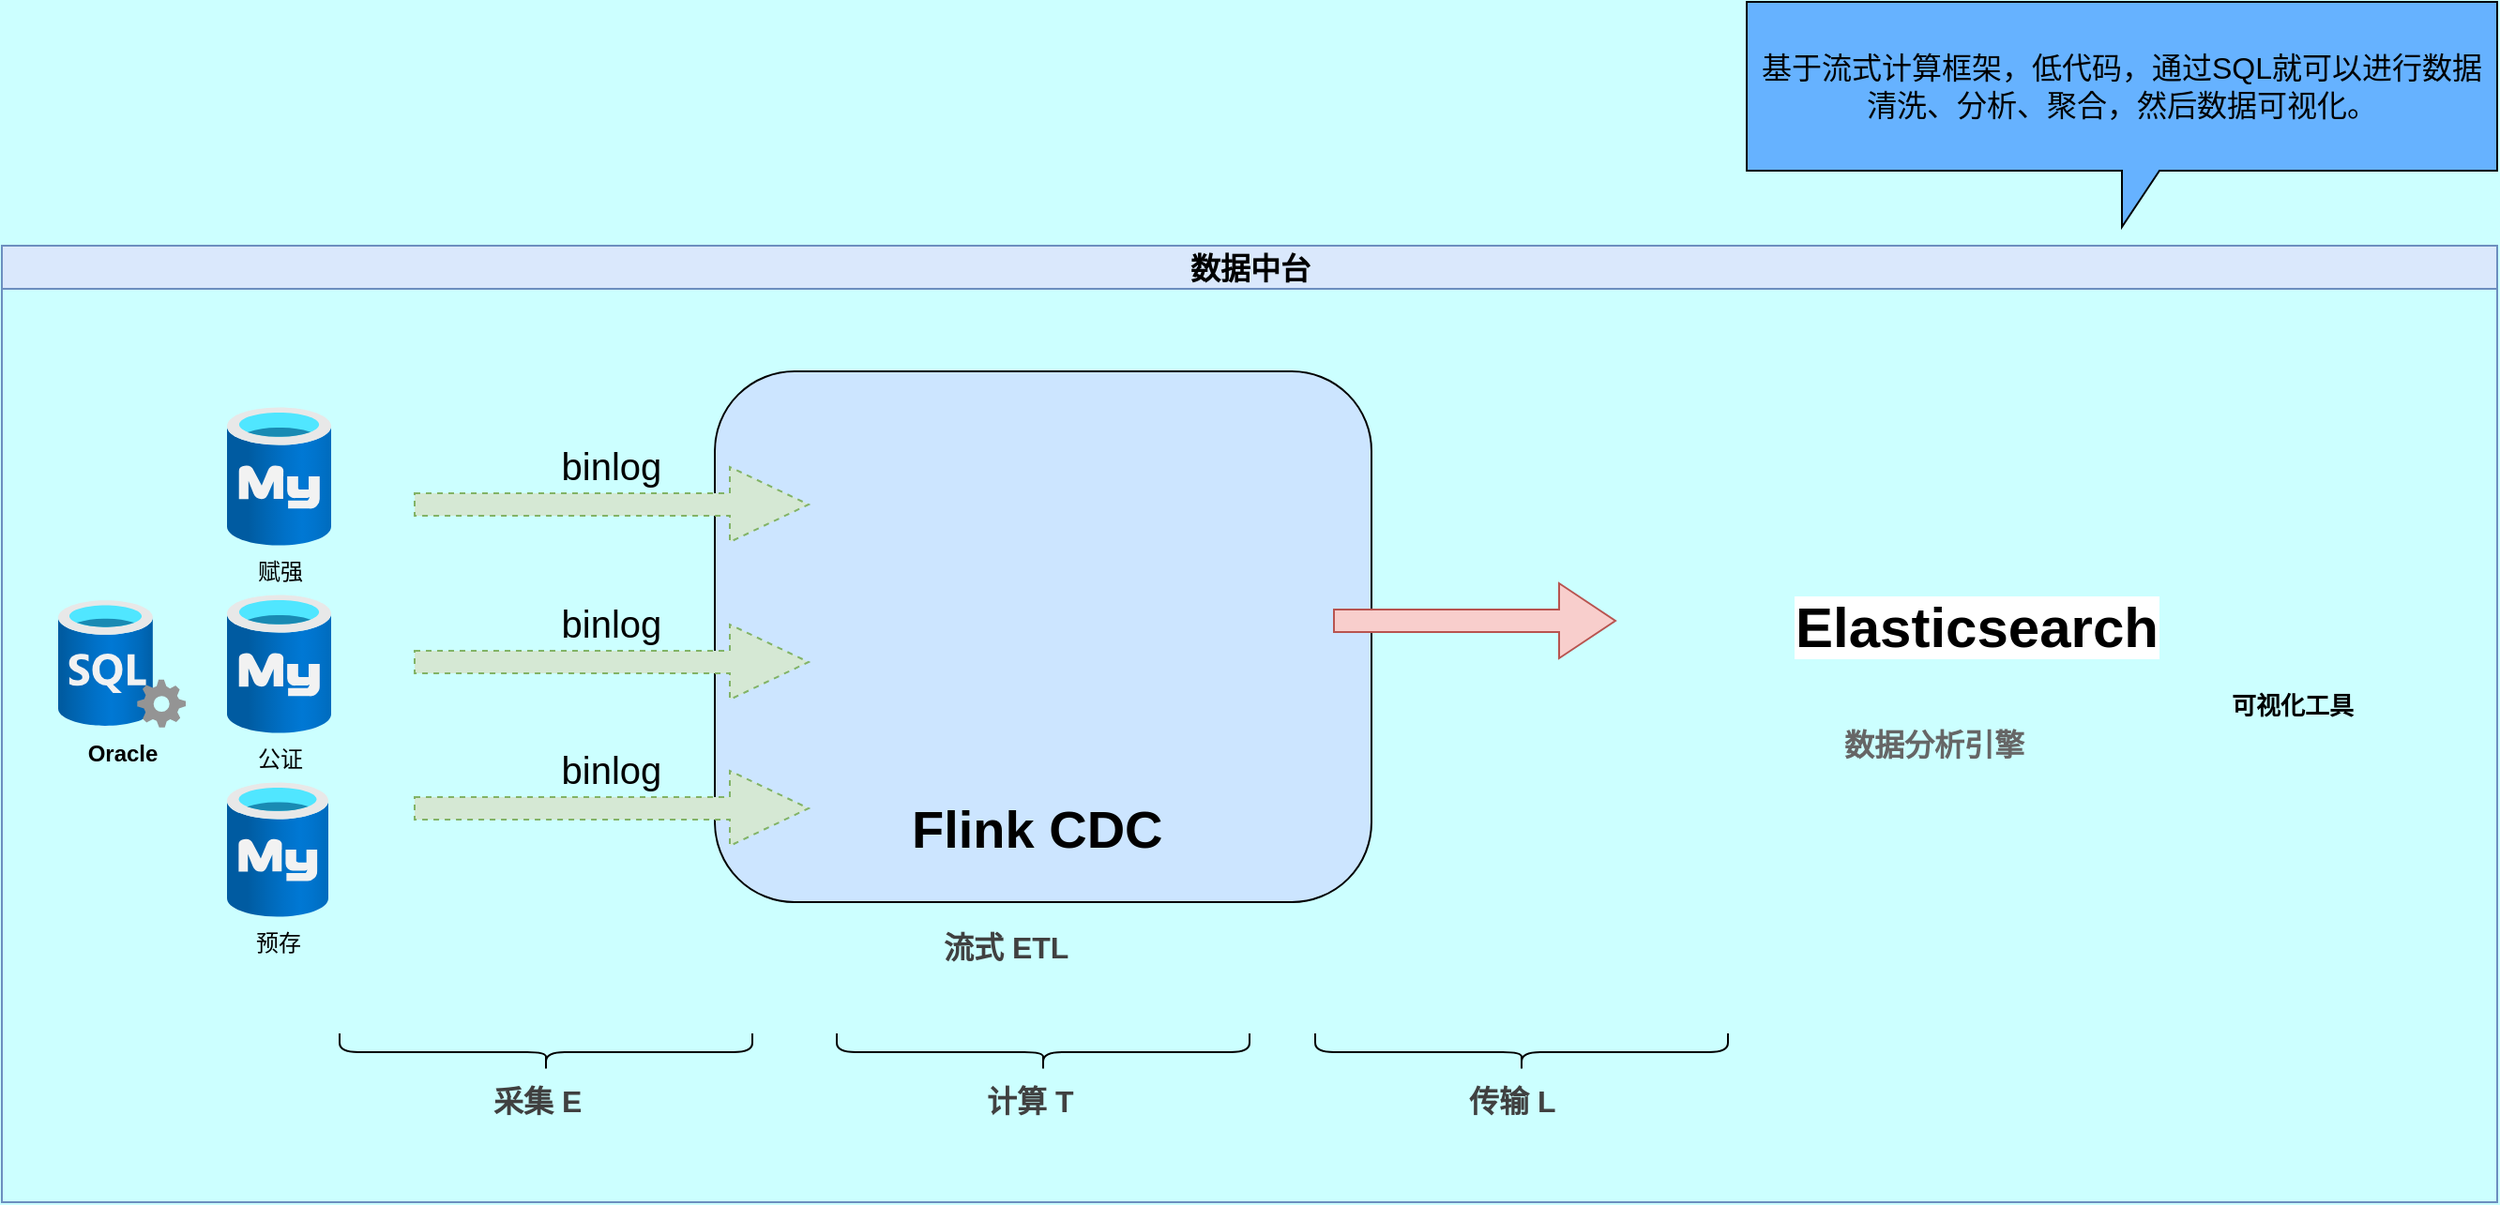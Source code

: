 <mxfile version="17.4.5" type="github">
  <diagram id="tiiCQIkP0fynBeZoNhBV" name="Page-1">
    <mxGraphModel dx="1422" dy="762" grid="1" gridSize="10" guides="1" tooltips="1" connect="1" arrows="1" fold="1" page="1" pageScale="1" pageWidth="1600" pageHeight="900" background="#CCFFFF" math="0" shadow="0">
      <root>
        <mxCell id="0" />
        <mxCell id="1" parent="0" />
        <mxCell id="FFQyTOtspE-0GEqabYLA-12" value="" style="rounded=1;whiteSpace=wrap;html=1;labelBorderColor=none;fontSize=30;labelBackgroundColor=#66B2FF;fillColor=#CCE5FF;" vertex="1" parent="1">
          <mxGeometry x="430" y="217" width="350" height="283" as="geometry" />
        </mxCell>
        <mxCell id="FFQyTOtspE-0GEqabYLA-1" value="赋强" style="aspect=fixed;html=1;points=[];align=center;image;fontSize=12;image=img/lib/azure2/databases/Azure_Database_MySQL_Server.svg;labelBackgroundColor=none;" vertex="1" parent="1">
          <mxGeometry x="170" y="236" width="55.5" height="74" as="geometry" />
        </mxCell>
        <mxCell id="FFQyTOtspE-0GEqabYLA-2" value="公证" style="aspect=fixed;html=1;points=[];align=center;image;fontSize=12;image=img/lib/azure2/databases/Azure_Database_MySQL_Server.svg;labelBackgroundColor=none;" vertex="1" parent="1">
          <mxGeometry x="170" y="336" width="55.5" height="74" as="geometry" />
        </mxCell>
        <mxCell id="FFQyTOtspE-0GEqabYLA-3" value="预存" style="aspect=fixed;html=1;points=[];align=center;image;fontSize=12;image=img/lib/azure2/databases/Azure_Database_MySQL_Server.svg;labelBackgroundColor=none;" vertex="1" parent="1">
          <mxGeometry x="170" y="436" width="54" height="72" as="geometry" />
        </mxCell>
        <mxCell id="FFQyTOtspE-0GEqabYLA-4" value="" style="shape=image;verticalLabelPosition=bottom;labelBackgroundColor=default;verticalAlign=top;aspect=fixed;imageAspect=0;image=https://nightlies.apache.org/flink/flink-docs-release-1.13/flink-header-logo.svg;" vertex="1" parent="1">
          <mxGeometry x="490" y="284" width="256.08" height="132" as="geometry" />
        </mxCell>
        <mxCell id="FFQyTOtspE-0GEqabYLA-11" value="Elasticsearch" style="shape=image;verticalLabelPosition=middle;labelBackgroundColor=default;verticalAlign=middle;aspect=fixed;imageAspect=0;image=https://static-www.elastic.co/v3/assets/bltefdd0b53724fa2ce/blt36f2da8d650732a0/5d0823c3d8ff351753cbc99f/logo-elasticsearch-32-color.svg;align=left;horizontal=1;labelPosition=right;fontStyle=1;labelBorderColor=none;fontSize=30;" vertex="1" parent="1">
          <mxGeometry x="920" y="308" width="84" height="84" as="geometry" />
        </mxCell>
        <mxCell id="FFQyTOtspE-0GEqabYLA-13" value="binlog" style="shape=singleArrow;labelBackgroundColor=none;labelBorderColor=none;fontSize=20;fillColor=#d5e8d4;dashed=1;strokeColor=#82b366;html=1;whiteSpace=wrap;spacingTop=-42;" vertex="1" parent="1">
          <mxGeometry x="270" y="268" width="210" height="40" as="geometry" />
        </mxCell>
        <mxCell id="FFQyTOtspE-0GEqabYLA-16" value="" style="shape=singleArrow;whiteSpace=wrap;html=1;labelBackgroundColor=#66B2FF;labelBorderColor=none;fontSize=30;fillColor=#f8cecc;strokeColor=#b85450;" vertex="1" parent="1">
          <mxGeometry x="760" y="330" width="150" height="40" as="geometry" />
        </mxCell>
        <mxCell id="FFQyTOtspE-0GEqabYLA-17" value="&lt;h1 style=&quot;font-size: 28px;&quot;&gt;Flink CDC&lt;/h1&gt;" style="text;html=1;strokeColor=none;fillColor=none;spacing=5;spacingTop=-20;whiteSpace=wrap;overflow=hidden;rounded=0;dashed=1;labelBackgroundColor=none;labelBorderColor=none;fontSize=28;" vertex="1" parent="1">
          <mxGeometry x="530" y="436" width="150" height="40" as="geometry" />
        </mxCell>
        <mxCell id="FFQyTOtspE-0GEqabYLA-18" value="可视化工具" style="shape=image;verticalLabelPosition=bottom;labelBackgroundColor=none;verticalAlign=top;aspect=fixed;imageAspect=0;image=https://images.contentstack.io/v3/assets/bltefdd0b53724fa2ce/bltaeb7a6a4e9dc3735/5d07f07ddc3c021053898fa7/logo-kibana-24-color.svg;fontSize=13;fontStyle=1" vertex="1" parent="1">
          <mxGeometry x="1240" y="319" width="62" height="62" as="geometry" />
        </mxCell>
        <mxCell id="FFQyTOtspE-0GEqabYLA-19" value="binlog" style="shape=singleArrow;labelBackgroundColor=none;labelBorderColor=none;fontSize=20;fillColor=#d5e8d4;dashed=1;strokeColor=#82b366;html=1;whiteSpace=wrap;spacingTop=-42;" vertex="1" parent="1">
          <mxGeometry x="270" y="352" width="210" height="40" as="geometry" />
        </mxCell>
        <mxCell id="FFQyTOtspE-0GEqabYLA-20" value="binlog" style="shape=singleArrow;labelBackgroundColor=none;labelBorderColor=none;fontSize=20;fillColor=#d5e8d4;dashed=1;strokeColor=#82b366;html=1;whiteSpace=wrap;spacingTop=-42;" vertex="1" parent="1">
          <mxGeometry x="270" y="430" width="210" height="40" as="geometry" />
        </mxCell>
        <mxCell id="FFQyTOtspE-0GEqabYLA-21" value="&lt;span style=&quot;color: rgb(102, 102, 102); font-family: arial, helvetica, sans-serif; font-size: 16px; font-style: normal; letter-spacing: normal; text-align: left; text-indent: 0px; text-transform: none; word-spacing: 0px; display: inline; float: none;&quot;&gt;数据分析引擎&lt;/span&gt;" style="text;whiteSpace=wrap;html=1;fontSize=16;fontStyle=1;labelBackgroundColor=none;" vertex="1" parent="1">
          <mxGeometry x="1030" y="400" width="110" height="30" as="geometry" />
        </mxCell>
        <mxCell id="FFQyTOtspE-0GEqabYLA-22" value="&lt;span style=&quot;color: rgb(64, 64, 64); font-size: 16px; font-style: normal; letter-spacing: normal; text-indent: 0px; text-transform: none; word-spacing: 0px; display: inline; float: none;&quot;&gt;流式 ETL&lt;/span&gt;" style="text;whiteSpace=wrap;html=1;fontSize=16;fontStyle=1;labelBackgroundColor=none;" vertex="1" parent="1">
          <mxGeometry x="550" y="508" width="90" height="30" as="geometry" />
        </mxCell>
        <mxCell id="FFQyTOtspE-0GEqabYLA-23" value="" style="shape=curlyBracket;whiteSpace=wrap;html=1;rounded=1;flipH=1;labelBackgroundColor=none;labelBorderColor=none;fontSize=16;fillColor=#CCCCCC;rotation=90;" vertex="1" parent="1">
          <mxGeometry x="330" y="470" width="20" height="220" as="geometry" />
        </mxCell>
        <mxCell id="FFQyTOtspE-0GEqabYLA-24" value="" style="shape=curlyBracket;whiteSpace=wrap;html=1;rounded=1;flipH=1;labelBackgroundColor=none;labelBorderColor=none;fontSize=16;fillColor=#CCCCCC;rotation=90;" vertex="1" parent="1">
          <mxGeometry x="595" y="470" width="20" height="220" as="geometry" />
        </mxCell>
        <mxCell id="FFQyTOtspE-0GEqabYLA-25" value="" style="shape=curlyBracket;whiteSpace=wrap;html=1;rounded=1;flipH=1;labelBackgroundColor=none;labelBorderColor=none;fontSize=16;fillColor=#CCCCCC;rotation=90;" vertex="1" parent="1">
          <mxGeometry x="850" y="470" width="20" height="220" as="geometry" />
        </mxCell>
        <mxCell id="FFQyTOtspE-0GEqabYLA-26" value="&lt;span style=&quot;color: rgb(64, 64, 64); font-size: 16px; font-style: normal; letter-spacing: normal; text-indent: 0px; text-transform: none; word-spacing: 0px; display: inline; float: none;&quot;&gt;采集 E&lt;/span&gt;" style="text;whiteSpace=wrap;html=1;fontSize=16;fontStyle=1;labelBackgroundColor=none;" vertex="1" parent="1">
          <mxGeometry x="310" y="590" width="90" height="30" as="geometry" />
        </mxCell>
        <mxCell id="FFQyTOtspE-0GEqabYLA-27" value="&lt;span style=&quot;color: rgb(64, 64, 64); font-size: 16px; font-style: normal; letter-spacing: normal; text-indent: 0px; text-transform: none; word-spacing: 0px; display: inline; float: none;&quot;&gt;计算 T&lt;/span&gt;" style="text;whiteSpace=wrap;html=1;fontSize=16;fontStyle=1;labelBackgroundColor=none;" vertex="1" parent="1">
          <mxGeometry x="573.04" y="590" width="90" height="30" as="geometry" />
        </mxCell>
        <mxCell id="FFQyTOtspE-0GEqabYLA-28" value="&lt;span style=&quot;color: rgb(64, 64, 64); font-size: 16px; font-style: normal; letter-spacing: normal; text-indent: 0px; text-transform: none; word-spacing: 0px; display: inline; float: none;&quot;&gt;传输 L&lt;/span&gt;" style="text;whiteSpace=wrap;html=1;fontSize=16;fontStyle=1;labelBackgroundColor=none;" vertex="1" parent="1">
          <mxGeometry x="830" y="590" width="90" height="30" as="geometry" />
        </mxCell>
        <mxCell id="FFQyTOtspE-0GEqabYLA-29" value="数据中台" style="swimlane;labelBackgroundColor=none;labelBorderColor=none;fontSize=16;fillColor=#dae8fc;html=1;strokeColor=#6c8ebf;" vertex="1" parent="1">
          <mxGeometry x="50" y="150" width="1330" height="510" as="geometry" />
        </mxCell>
        <mxCell id="FFQyTOtspE-0GEqabYLA-33" value="Oracle" style="aspect=fixed;html=1;points=[];align=center;image;fontSize=12;image=img/lib/azure2/databases/SQL_Server.svg;labelBackgroundColor=none;labelBorderColor=none;fillColor=#66B2FF;fontStyle=1" vertex="1" parent="FFQyTOtspE-0GEqabYLA-29">
          <mxGeometry x="30" y="189" width="68" height="68" as="geometry" />
        </mxCell>
        <mxCell id="FFQyTOtspE-0GEqabYLA-31" value="基于流式计算框架，低代码，通过SQL就可以进行数据清洗、分析、聚合，然后数据可视化。" style="shape=callout;whiteSpace=wrap;html=1;perimeter=calloutPerimeter;labelBackgroundColor=none;labelBorderColor=none;fontSize=16;fillColor=#66B2FF;" vertex="1" parent="1">
          <mxGeometry x="980" y="20" width="400" height="120" as="geometry" />
        </mxCell>
      </root>
    </mxGraphModel>
  </diagram>
</mxfile>
